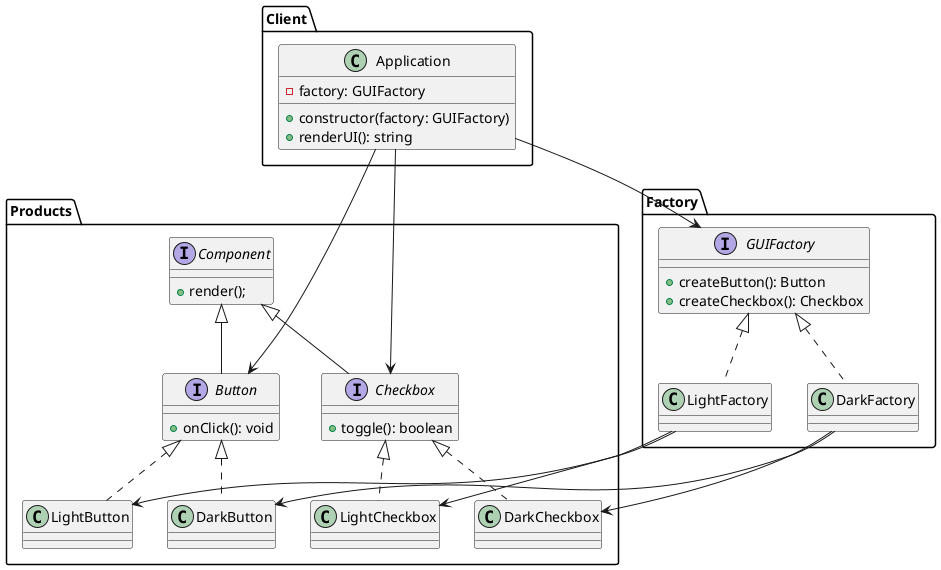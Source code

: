 @startuml
package "Products" {
  interface Component{
    +render();
  }  


  interface Button extends Component{
    ' +render(): string
    +onClick(): void
  }
  interface Checkbox extends Component {
    ' +render(): string
    +toggle(): boolean
  }

  class LightButton
  class DarkButton
  class LightCheckbox
  class DarkCheckbox

  Button <|.. LightButton
  Button <|.. DarkButton
  Checkbox <|.. LightCheckbox
  Checkbox <|.. DarkCheckbox
}

package "Factory" {
  interface GUIFactory {
    +createButton(): Button
    +createCheckbox(): Checkbox
  }

  class LightFactory
  class DarkFactory

  GUIFactory <|.. LightFactory
  GUIFactory <|.. DarkFactory
  LightFactory --> LightButton
  LightFactory --> LightCheckbox
  DarkFactory --> DarkButton
  DarkFactory --> DarkCheckbox
}

package "Client" {
  class Application {
    -factory: GUIFactory
    +constructor(factory: GUIFactory)
    +renderUI(): string
  }
  Application --> GUIFactory
  Application --> Button
  Application --> Checkbox
}

@enduml